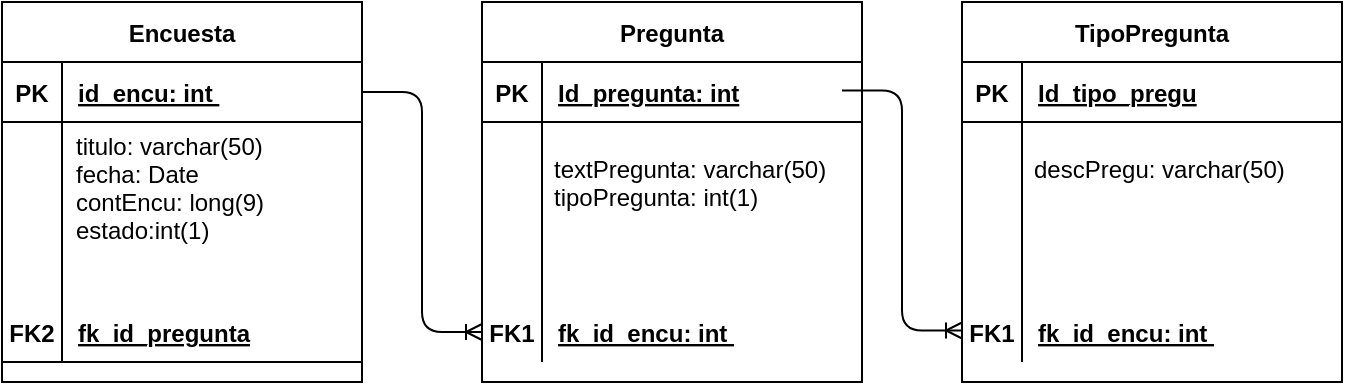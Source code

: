 <mxfile version="15.7.0" type="github">
  <diagram id="-zt8pDe0v988xTDe0BwE" name="Page-1">
    <mxGraphModel dx="782" dy="468" grid="1" gridSize="10" guides="1" tooltips="1" connect="1" arrows="1" fold="1" page="1" pageScale="1" pageWidth="827" pageHeight="1169" math="0" shadow="0">
      <root>
        <mxCell id="0" />
        <mxCell id="1" parent="0" />
        <mxCell id="yEyKVa6iW56PZ16_WeOS-17" value="Encuesta" style="shape=table;startSize=30;container=1;collapsible=1;childLayout=tableLayout;fixedRows=1;rowLines=0;fontStyle=1;align=center;resizeLast=1;" parent="1" vertex="1">
          <mxGeometry x="40" y="80" width="180" height="190" as="geometry" />
        </mxCell>
        <mxCell id="yEyKVa6iW56PZ16_WeOS-18" value="" style="shape=partialRectangle;collapsible=0;dropTarget=0;pointerEvents=0;fillColor=none;top=0;left=0;bottom=1;right=0;points=[[0,0.5],[1,0.5]];portConstraint=eastwest;" parent="yEyKVa6iW56PZ16_WeOS-17" vertex="1">
          <mxGeometry y="30" width="180" height="30" as="geometry" />
        </mxCell>
        <mxCell id="yEyKVa6iW56PZ16_WeOS-19" value="PK" style="shape=partialRectangle;connectable=0;fillColor=none;top=0;left=0;bottom=0;right=0;fontStyle=1;overflow=hidden;" parent="yEyKVa6iW56PZ16_WeOS-18" vertex="1">
          <mxGeometry width="30" height="30" as="geometry" />
        </mxCell>
        <mxCell id="yEyKVa6iW56PZ16_WeOS-20" value="id_encu: int " style="shape=partialRectangle;connectable=0;fillColor=none;top=0;left=0;bottom=0;right=0;align=left;spacingLeft=6;fontStyle=5;overflow=hidden;" parent="yEyKVa6iW56PZ16_WeOS-18" vertex="1">
          <mxGeometry x="30" width="150" height="30" as="geometry" />
        </mxCell>
        <mxCell id="yEyKVa6iW56PZ16_WeOS-21" value="" style="shape=partialRectangle;collapsible=0;dropTarget=0;pointerEvents=0;fillColor=none;top=0;left=0;bottom=0;right=0;points=[[0,0.5],[1,0.5]];portConstraint=eastwest;" parent="yEyKVa6iW56PZ16_WeOS-17" vertex="1">
          <mxGeometry y="60" width="180" height="30" as="geometry" />
        </mxCell>
        <mxCell id="yEyKVa6iW56PZ16_WeOS-22" value="" style="shape=partialRectangle;connectable=0;fillColor=none;top=0;left=0;bottom=0;right=0;editable=1;overflow=hidden;" parent="yEyKVa6iW56PZ16_WeOS-21" vertex="1">
          <mxGeometry width="30" height="30" as="geometry" />
        </mxCell>
        <mxCell id="yEyKVa6iW56PZ16_WeOS-23" value="" style="shape=partialRectangle;connectable=0;fillColor=none;top=0;left=0;bottom=0;right=0;align=left;spacingLeft=6;overflow=hidden;" parent="yEyKVa6iW56PZ16_WeOS-21" vertex="1">
          <mxGeometry x="30" width="150" height="30" as="geometry" />
        </mxCell>
        <mxCell id="yEyKVa6iW56PZ16_WeOS-24" value="" style="shape=partialRectangle;collapsible=0;dropTarget=0;pointerEvents=0;fillColor=none;top=0;left=0;bottom=0;right=0;points=[[0,0.5],[1,0.5]];portConstraint=eastwest;" parent="yEyKVa6iW56PZ16_WeOS-17" vertex="1">
          <mxGeometry y="90" width="180" height="30" as="geometry" />
        </mxCell>
        <mxCell id="yEyKVa6iW56PZ16_WeOS-25" value="" style="shape=partialRectangle;connectable=0;fillColor=none;top=0;left=0;bottom=0;right=0;editable=1;overflow=hidden;" parent="yEyKVa6iW56PZ16_WeOS-24" vertex="1">
          <mxGeometry width="30" height="30" as="geometry" />
        </mxCell>
        <mxCell id="yEyKVa6iW56PZ16_WeOS-26" value="" style="shape=partialRectangle;connectable=0;fillColor=none;top=0;left=0;bottom=0;right=0;align=left;spacingLeft=6;overflow=hidden;" parent="yEyKVa6iW56PZ16_WeOS-24" vertex="1">
          <mxGeometry x="30" width="150" height="30" as="geometry" />
        </mxCell>
        <mxCell id="yEyKVa6iW56PZ16_WeOS-27" value="" style="shape=partialRectangle;collapsible=0;dropTarget=0;pointerEvents=0;fillColor=none;top=0;left=0;bottom=0;right=0;points=[[0,0.5],[1,0.5]];portConstraint=eastwest;" parent="yEyKVa6iW56PZ16_WeOS-17" vertex="1">
          <mxGeometry y="120" width="180" height="30" as="geometry" />
        </mxCell>
        <mxCell id="yEyKVa6iW56PZ16_WeOS-28" value="" style="shape=partialRectangle;connectable=0;fillColor=none;top=0;left=0;bottom=0;right=0;editable=1;overflow=hidden;" parent="yEyKVa6iW56PZ16_WeOS-27" vertex="1">
          <mxGeometry width="30" height="30" as="geometry" />
        </mxCell>
        <mxCell id="yEyKVa6iW56PZ16_WeOS-29" value="" style="shape=partialRectangle;connectable=0;fillColor=none;top=0;left=0;bottom=0;right=0;align=left;spacingLeft=6;overflow=hidden;" parent="yEyKVa6iW56PZ16_WeOS-27" vertex="1">
          <mxGeometry x="30" width="150" height="30" as="geometry" />
        </mxCell>
        <mxCell id="yEyKVa6iW56PZ16_WeOS-66" value="" style="shape=partialRectangle;collapsible=0;dropTarget=0;pointerEvents=0;fillColor=none;top=0;left=0;bottom=1;right=0;points=[[0,0.5],[1,0.5]];portConstraint=eastwest;" parent="yEyKVa6iW56PZ16_WeOS-17" vertex="1">
          <mxGeometry y="150" width="180" height="30" as="geometry" />
        </mxCell>
        <mxCell id="yEyKVa6iW56PZ16_WeOS-67" value="FK2" style="shape=partialRectangle;connectable=0;fillColor=none;top=0;left=0;bottom=0;right=0;fontStyle=1;overflow=hidden;" parent="yEyKVa6iW56PZ16_WeOS-66" vertex="1">
          <mxGeometry width="30" height="30" as="geometry" />
        </mxCell>
        <mxCell id="yEyKVa6iW56PZ16_WeOS-68" value="fk_id_pregunta" style="shape=partialRectangle;connectable=0;fillColor=none;top=0;left=0;bottom=0;right=0;align=left;spacingLeft=6;fontStyle=5;overflow=hidden;" parent="yEyKVa6iW56PZ16_WeOS-66" vertex="1">
          <mxGeometry x="30" width="150" height="30" as="geometry" />
        </mxCell>
        <mxCell id="yEyKVa6iW56PZ16_WeOS-30" value="Pregunta" style="shape=table;startSize=30;container=1;collapsible=1;childLayout=tableLayout;fixedRows=1;rowLines=0;fontStyle=1;align=center;resizeLast=1;" parent="1" vertex="1">
          <mxGeometry x="280" y="80" width="190" height="190" as="geometry" />
        </mxCell>
        <mxCell id="yEyKVa6iW56PZ16_WeOS-31" value="" style="shape=partialRectangle;collapsible=0;dropTarget=0;pointerEvents=0;fillColor=none;top=0;left=0;bottom=1;right=0;points=[[0,0.5],[1,0.5]];portConstraint=eastwest;" parent="yEyKVa6iW56PZ16_WeOS-30" vertex="1">
          <mxGeometry y="30" width="190" height="30" as="geometry" />
        </mxCell>
        <mxCell id="yEyKVa6iW56PZ16_WeOS-32" value="PK" style="shape=partialRectangle;connectable=0;fillColor=none;top=0;left=0;bottom=0;right=0;fontStyle=1;overflow=hidden;" parent="yEyKVa6iW56PZ16_WeOS-31" vertex="1">
          <mxGeometry width="30" height="30" as="geometry">
            <mxRectangle width="30" height="30" as="alternateBounds" />
          </mxGeometry>
        </mxCell>
        <mxCell id="yEyKVa6iW56PZ16_WeOS-33" value="Id_pregunta: int" style="shape=partialRectangle;connectable=0;fillColor=none;top=0;left=0;bottom=0;right=0;align=left;spacingLeft=6;fontStyle=5;overflow=hidden;" parent="yEyKVa6iW56PZ16_WeOS-31" vertex="1">
          <mxGeometry x="30" width="160" height="30" as="geometry">
            <mxRectangle width="160" height="30" as="alternateBounds" />
          </mxGeometry>
        </mxCell>
        <mxCell id="yEyKVa6iW56PZ16_WeOS-34" value="" style="shape=partialRectangle;collapsible=0;dropTarget=0;pointerEvents=0;fillColor=none;top=0;left=0;bottom=0;right=0;points=[[0,0.5],[1,0.5]];portConstraint=eastwest;" parent="yEyKVa6iW56PZ16_WeOS-30" vertex="1">
          <mxGeometry y="60" width="190" height="30" as="geometry" />
        </mxCell>
        <mxCell id="yEyKVa6iW56PZ16_WeOS-35" value="" style="shape=partialRectangle;connectable=0;fillColor=none;top=0;left=0;bottom=0;right=0;editable=1;overflow=hidden;" parent="yEyKVa6iW56PZ16_WeOS-34" vertex="1">
          <mxGeometry width="30" height="30" as="geometry">
            <mxRectangle width="30" height="30" as="alternateBounds" />
          </mxGeometry>
        </mxCell>
        <mxCell id="yEyKVa6iW56PZ16_WeOS-36" value="" style="shape=partialRectangle;connectable=0;fillColor=none;top=0;left=0;bottom=0;right=0;align=left;spacingLeft=6;overflow=hidden;" parent="yEyKVa6iW56PZ16_WeOS-34" vertex="1">
          <mxGeometry x="30" width="160" height="30" as="geometry">
            <mxRectangle width="160" height="30" as="alternateBounds" />
          </mxGeometry>
        </mxCell>
        <mxCell id="yEyKVa6iW56PZ16_WeOS-37" value="" style="shape=partialRectangle;collapsible=0;dropTarget=0;pointerEvents=0;fillColor=none;top=0;left=0;bottom=0;right=0;points=[[0,0.5],[1,0.5]];portConstraint=eastwest;" parent="yEyKVa6iW56PZ16_WeOS-30" vertex="1">
          <mxGeometry y="90" width="190" height="30" as="geometry" />
        </mxCell>
        <mxCell id="yEyKVa6iW56PZ16_WeOS-38" value="" style="shape=partialRectangle;connectable=0;fillColor=none;top=0;left=0;bottom=0;right=0;editable=1;overflow=hidden;" parent="yEyKVa6iW56PZ16_WeOS-37" vertex="1">
          <mxGeometry width="30" height="30" as="geometry">
            <mxRectangle width="30" height="30" as="alternateBounds" />
          </mxGeometry>
        </mxCell>
        <mxCell id="yEyKVa6iW56PZ16_WeOS-39" value="" style="shape=partialRectangle;connectable=0;fillColor=none;top=0;left=0;bottom=0;right=0;align=left;spacingLeft=6;overflow=hidden;" parent="yEyKVa6iW56PZ16_WeOS-37" vertex="1">
          <mxGeometry x="30" width="160" height="30" as="geometry">
            <mxRectangle width="160" height="30" as="alternateBounds" />
          </mxGeometry>
        </mxCell>
        <mxCell id="yEyKVa6iW56PZ16_WeOS-40" value="" style="shape=partialRectangle;collapsible=0;dropTarget=0;pointerEvents=0;fillColor=none;top=0;left=0;bottom=0;right=0;points=[[0,0.5],[1,0.5]];portConstraint=eastwest;" parent="yEyKVa6iW56PZ16_WeOS-30" vertex="1">
          <mxGeometry y="120" width="190" height="30" as="geometry" />
        </mxCell>
        <mxCell id="yEyKVa6iW56PZ16_WeOS-41" value="" style="shape=partialRectangle;connectable=0;fillColor=none;top=0;left=0;bottom=0;right=0;editable=1;overflow=hidden;" parent="yEyKVa6iW56PZ16_WeOS-40" vertex="1">
          <mxGeometry width="30" height="30" as="geometry">
            <mxRectangle width="30" height="30" as="alternateBounds" />
          </mxGeometry>
        </mxCell>
        <mxCell id="yEyKVa6iW56PZ16_WeOS-42" value="" style="shape=partialRectangle;connectable=0;fillColor=none;top=0;left=0;bottom=0;right=0;align=left;spacingLeft=6;overflow=hidden;" parent="yEyKVa6iW56PZ16_WeOS-40" vertex="1">
          <mxGeometry x="30" width="160" height="30" as="geometry">
            <mxRectangle width="160" height="30" as="alternateBounds" />
          </mxGeometry>
        </mxCell>
        <mxCell id="yEyKVa6iW56PZ16_WeOS-63" value="" style="shape=partialRectangle;collapsible=0;dropTarget=0;pointerEvents=0;fillColor=none;top=0;left=0;bottom=0;right=0;points=[[0,0.5],[1,0.5]];portConstraint=eastwest;" parent="yEyKVa6iW56PZ16_WeOS-30" vertex="1">
          <mxGeometry y="150" width="190" height="30" as="geometry" />
        </mxCell>
        <mxCell id="yEyKVa6iW56PZ16_WeOS-64" value="FK1" style="shape=partialRectangle;connectable=0;fillColor=none;top=0;left=0;bottom=0;right=0;fontStyle=1;overflow=hidden;" parent="yEyKVa6iW56PZ16_WeOS-63" vertex="1">
          <mxGeometry width="30" height="30" as="geometry">
            <mxRectangle width="30" height="30" as="alternateBounds" />
          </mxGeometry>
        </mxCell>
        <mxCell id="yEyKVa6iW56PZ16_WeOS-65" value="fk_id_encu: int " style="shape=partialRectangle;connectable=0;fillColor=none;top=0;left=0;bottom=0;right=0;align=left;spacingLeft=6;fontStyle=5;overflow=hidden;" parent="yEyKVa6iW56PZ16_WeOS-63" vertex="1">
          <mxGeometry x="30" width="160" height="30" as="geometry">
            <mxRectangle width="160" height="30" as="alternateBounds" />
          </mxGeometry>
        </mxCell>
        <mxCell id="yEyKVa6iW56PZ16_WeOS-11" value="textPregunta: varchar(50)&#xa;tipoPregunta: int(1)&#xa;" style="text;strokeColor=none;fillColor=none;align=left;verticalAlign=top;spacingLeft=4;spacingRight=4;overflow=hidden;rotatable=0;points=[[0,0.5],[1,0.5]];portConstraint=eastwest;" parent="1" vertex="1">
          <mxGeometry x="310" y="150" width="150" height="80" as="geometry" />
        </mxCell>
        <mxCell id="yEyKVa6iW56PZ16_WeOS-78" value="titulo: varchar(50)&#xa;fecha: Date&#xa;contEncu: long(9)&#xa;estado:int(1)" style="text;strokeColor=none;fillColor=none;align=left;verticalAlign=top;spacingLeft=4;spacingRight=4;overflow=hidden;rotatable=0;points=[[0,0.5],[1,0.5]];portConstraint=eastwest;" parent="1" vertex="1">
          <mxGeometry x="71" y="138.5" width="140" height="91.5" as="geometry" />
        </mxCell>
        <mxCell id="cEYF1axX1dkgcX7wRFYu-1" value="" style="edgeStyle=entityRelationEdgeStyle;fontSize=12;html=1;endArrow=ERoneToMany;exitX=1;exitY=0.5;exitDx=0;exitDy=0;" parent="1" source="yEyKVa6iW56PZ16_WeOS-18" target="yEyKVa6iW56PZ16_WeOS-63" edge="1">
          <mxGeometry width="100" height="100" relative="1" as="geometry">
            <mxPoint x="314" y="350" as="sourcePoint" />
            <mxPoint x="390" y="240" as="targetPoint" />
          </mxGeometry>
        </mxCell>
        <mxCell id="oE4rwoNZzaCuawY8u6q_-1" value="TipoPregunta" style="shape=table;startSize=30;container=1;collapsible=1;childLayout=tableLayout;fixedRows=1;rowLines=0;fontStyle=1;align=center;resizeLast=1;" vertex="1" parent="1">
          <mxGeometry x="520" y="80" width="190" height="190" as="geometry" />
        </mxCell>
        <mxCell id="oE4rwoNZzaCuawY8u6q_-2" value="" style="shape=partialRectangle;collapsible=0;dropTarget=0;pointerEvents=0;fillColor=none;top=0;left=0;bottom=1;right=0;points=[[0,0.5],[1,0.5]];portConstraint=eastwest;" vertex="1" parent="oE4rwoNZzaCuawY8u6q_-1">
          <mxGeometry y="30" width="190" height="30" as="geometry" />
        </mxCell>
        <mxCell id="oE4rwoNZzaCuawY8u6q_-3" value="PK" style="shape=partialRectangle;connectable=0;fillColor=none;top=0;left=0;bottom=0;right=0;fontStyle=1;overflow=hidden;" vertex="1" parent="oE4rwoNZzaCuawY8u6q_-2">
          <mxGeometry width="30" height="30" as="geometry">
            <mxRectangle width="30" height="30" as="alternateBounds" />
          </mxGeometry>
        </mxCell>
        <mxCell id="oE4rwoNZzaCuawY8u6q_-4" value="Id_tipo_pregu" style="shape=partialRectangle;connectable=0;fillColor=none;top=0;left=0;bottom=0;right=0;align=left;spacingLeft=6;fontStyle=5;overflow=hidden;" vertex="1" parent="oE4rwoNZzaCuawY8u6q_-2">
          <mxGeometry x="30" width="160" height="30" as="geometry">
            <mxRectangle width="160" height="30" as="alternateBounds" />
          </mxGeometry>
        </mxCell>
        <mxCell id="oE4rwoNZzaCuawY8u6q_-5" value="" style="shape=partialRectangle;collapsible=0;dropTarget=0;pointerEvents=0;fillColor=none;top=0;left=0;bottom=0;right=0;points=[[0,0.5],[1,0.5]];portConstraint=eastwest;" vertex="1" parent="oE4rwoNZzaCuawY8u6q_-1">
          <mxGeometry y="60" width="190" height="30" as="geometry" />
        </mxCell>
        <mxCell id="oE4rwoNZzaCuawY8u6q_-6" value="" style="shape=partialRectangle;connectable=0;fillColor=none;top=0;left=0;bottom=0;right=0;editable=1;overflow=hidden;" vertex="1" parent="oE4rwoNZzaCuawY8u6q_-5">
          <mxGeometry width="30" height="30" as="geometry">
            <mxRectangle width="30" height="30" as="alternateBounds" />
          </mxGeometry>
        </mxCell>
        <mxCell id="oE4rwoNZzaCuawY8u6q_-7" value="" style="shape=partialRectangle;connectable=0;fillColor=none;top=0;left=0;bottom=0;right=0;align=left;spacingLeft=6;overflow=hidden;" vertex="1" parent="oE4rwoNZzaCuawY8u6q_-5">
          <mxGeometry x="30" width="160" height="30" as="geometry">
            <mxRectangle width="160" height="30" as="alternateBounds" />
          </mxGeometry>
        </mxCell>
        <mxCell id="oE4rwoNZzaCuawY8u6q_-8" value="" style="shape=partialRectangle;collapsible=0;dropTarget=0;pointerEvents=0;fillColor=none;top=0;left=0;bottom=0;right=0;points=[[0,0.5],[1,0.5]];portConstraint=eastwest;" vertex="1" parent="oE4rwoNZzaCuawY8u6q_-1">
          <mxGeometry y="90" width="190" height="30" as="geometry" />
        </mxCell>
        <mxCell id="oE4rwoNZzaCuawY8u6q_-9" value="" style="shape=partialRectangle;connectable=0;fillColor=none;top=0;left=0;bottom=0;right=0;editable=1;overflow=hidden;" vertex="1" parent="oE4rwoNZzaCuawY8u6q_-8">
          <mxGeometry width="30" height="30" as="geometry">
            <mxRectangle width="30" height="30" as="alternateBounds" />
          </mxGeometry>
        </mxCell>
        <mxCell id="oE4rwoNZzaCuawY8u6q_-10" value="" style="shape=partialRectangle;connectable=0;fillColor=none;top=0;left=0;bottom=0;right=0;align=left;spacingLeft=6;overflow=hidden;" vertex="1" parent="oE4rwoNZzaCuawY8u6q_-8">
          <mxGeometry x="30" width="160" height="30" as="geometry">
            <mxRectangle width="160" height="30" as="alternateBounds" />
          </mxGeometry>
        </mxCell>
        <mxCell id="oE4rwoNZzaCuawY8u6q_-11" value="" style="shape=partialRectangle;collapsible=0;dropTarget=0;pointerEvents=0;fillColor=none;top=0;left=0;bottom=0;right=0;points=[[0,0.5],[1,0.5]];portConstraint=eastwest;" vertex="1" parent="oE4rwoNZzaCuawY8u6q_-1">
          <mxGeometry y="120" width="190" height="30" as="geometry" />
        </mxCell>
        <mxCell id="oE4rwoNZzaCuawY8u6q_-12" value="" style="shape=partialRectangle;connectable=0;fillColor=none;top=0;left=0;bottom=0;right=0;editable=1;overflow=hidden;" vertex="1" parent="oE4rwoNZzaCuawY8u6q_-11">
          <mxGeometry width="30" height="30" as="geometry">
            <mxRectangle width="30" height="30" as="alternateBounds" />
          </mxGeometry>
        </mxCell>
        <mxCell id="oE4rwoNZzaCuawY8u6q_-13" value="" style="shape=partialRectangle;connectable=0;fillColor=none;top=0;left=0;bottom=0;right=0;align=left;spacingLeft=6;overflow=hidden;" vertex="1" parent="oE4rwoNZzaCuawY8u6q_-11">
          <mxGeometry x="30" width="160" height="30" as="geometry">
            <mxRectangle width="160" height="30" as="alternateBounds" />
          </mxGeometry>
        </mxCell>
        <mxCell id="oE4rwoNZzaCuawY8u6q_-14" value="" style="shape=partialRectangle;collapsible=0;dropTarget=0;pointerEvents=0;fillColor=none;top=0;left=0;bottom=0;right=0;points=[[0,0.5],[1,0.5]];portConstraint=eastwest;" vertex="1" parent="oE4rwoNZzaCuawY8u6q_-1">
          <mxGeometry y="150" width="190" height="30" as="geometry" />
        </mxCell>
        <mxCell id="oE4rwoNZzaCuawY8u6q_-15" value="FK1" style="shape=partialRectangle;connectable=0;fillColor=none;top=0;left=0;bottom=0;right=0;fontStyle=1;overflow=hidden;" vertex="1" parent="oE4rwoNZzaCuawY8u6q_-14">
          <mxGeometry width="30" height="30" as="geometry">
            <mxRectangle width="30" height="30" as="alternateBounds" />
          </mxGeometry>
        </mxCell>
        <mxCell id="oE4rwoNZzaCuawY8u6q_-16" value="fk_id_encu: int " style="shape=partialRectangle;connectable=0;fillColor=none;top=0;left=0;bottom=0;right=0;align=left;spacingLeft=6;fontStyle=5;overflow=hidden;" vertex="1" parent="oE4rwoNZzaCuawY8u6q_-14">
          <mxGeometry x="30" width="160" height="30" as="geometry">
            <mxRectangle width="160" height="30" as="alternateBounds" />
          </mxGeometry>
        </mxCell>
        <mxCell id="oE4rwoNZzaCuawY8u6q_-17" value="descPregu: varchar(50)&#xa;" style="text;strokeColor=none;fillColor=none;align=left;verticalAlign=top;spacingLeft=4;spacingRight=4;overflow=hidden;rotatable=0;points=[[0,0.5],[1,0.5]];portConstraint=eastwest;" vertex="1" parent="1">
          <mxGeometry x="550" y="150" width="150" height="80" as="geometry" />
        </mxCell>
        <mxCell id="oE4rwoNZzaCuawY8u6q_-18" value="" style="edgeStyle=entityRelationEdgeStyle;fontSize=12;html=1;endArrow=ERoneToMany;exitX=1;exitY=0.5;exitDx=0;exitDy=0;" edge="1" parent="1">
          <mxGeometry width="100" height="100" relative="1" as="geometry">
            <mxPoint x="460" y="124.25" as="sourcePoint" />
            <mxPoint x="520" y="244.25" as="targetPoint" />
          </mxGeometry>
        </mxCell>
      </root>
    </mxGraphModel>
  </diagram>
</mxfile>
